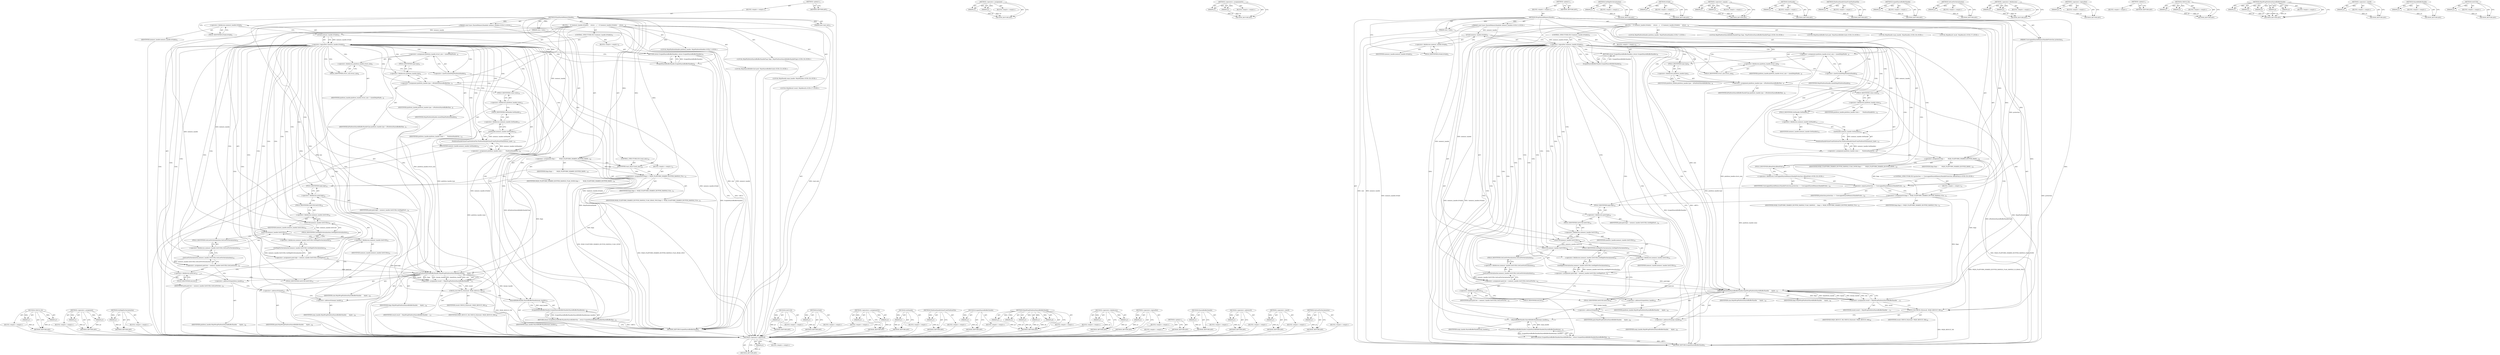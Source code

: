 digraph "GetGUID" {
vulnerable_192 [label=<(METHOD,CHECK_EQ)>];
vulnerable_193 [label=<(PARAM,p1)>];
vulnerable_194 [label=<(PARAM,p2)>];
vulnerable_195 [label=<(BLOCK,&lt;empty&gt;,&lt;empty&gt;)>];
vulnerable_196 [label=<(METHOD_RETURN,ANY)>];
vulnerable_146 [label=<(METHOD,&lt;operator&gt;.assignment)>];
vulnerable_147 [label=<(PARAM,p1)>];
vulnerable_148 [label=<(PARAM,p2)>];
vulnerable_149 [label=<(BLOCK,&lt;empty&gt;,&lt;empty&gt;)>];
vulnerable_150 [label=<(METHOD_RETURN,ANY)>];
vulnerable_168 [label=<(METHOD,GetHighForSerialization)>];
vulnerable_169 [label=<(PARAM,p1)>];
vulnerable_170 [label=<(BLOCK,&lt;empty&gt;,&lt;empty&gt;)>];
vulnerable_171 [label=<(METHOD_RETURN,ANY)>];
vulnerable_6 [label=<(METHOD,&lt;global&gt;)<SUB>1</SUB>>];
vulnerable_7 [label=<(BLOCK,&lt;empty&gt;,&lt;empty&gt;)<SUB>1</SUB>>];
vulnerable_8 [label=<(METHOD,WrapSharedMemoryHandle)<SUB>1</SUB>>];
vulnerable_9 [label="<(PARAM,const base::SharedMemoryHandle&amp; memory_handle)<SUB>2</SUB>>"];
vulnerable_10 [label=<(PARAM,size_t size)<SUB>3</SUB>>];
vulnerable_11 [label=<(PARAM,bool read_only)<SUB>4</SUB>>];
vulnerable_12 [label=<(BLOCK,{
   if (!memory_handle.IsValid())
     return ...,{
   if (!memory_handle.IsValid())
     return ...)<SUB>4</SUB>>];
vulnerable_13 [label=<(CONTROL_STRUCTURE,IF,if (!memory_handle.IsValid()))<SUB>5</SUB>>];
vulnerable_14 [label=<(&lt;operator&gt;.logicalNot,!memory_handle.IsValid())<SUB>5</SUB>>];
vulnerable_15 [label=<(IsValid,memory_handle.IsValid())<SUB>5</SUB>>];
vulnerable_16 [label=<(&lt;operator&gt;.fieldAccess,memory_handle.IsValid)<SUB>5</SUB>>];
vulnerable_17 [label=<(IDENTIFIER,memory_handle,memory_handle.IsValid())<SUB>5</SUB>>];
vulnerable_18 [label=<(FIELD_IDENTIFIER,IsValid,IsValid)<SUB>5</SUB>>];
vulnerable_19 [label=<(BLOCK,&lt;empty&gt;,&lt;empty&gt;)<SUB>6</SUB>>];
vulnerable_20 [label=<(RETURN,return ScopedSharedBufferHandle();,return ScopedSharedBufferHandle();)<SUB>6</SUB>>];
vulnerable_21 [label=<(ScopedSharedBufferHandle,ScopedSharedBufferHandle())<SUB>6</SUB>>];
vulnerable_22 [label="<(LOCAL,MojoPlatformHandle platform_handle: MojoPlatformHandle)<SUB>7</SUB>>"];
vulnerable_23 [label=<(&lt;operator&gt;.assignment,platform_handle.struct_size = sizeof(MojoPlatfo...)<SUB>8</SUB>>];
vulnerable_24 [label=<(&lt;operator&gt;.fieldAccess,platform_handle.struct_size)<SUB>8</SUB>>];
vulnerable_25 [label=<(IDENTIFIER,platform_handle,platform_handle.struct_size = sizeof(MojoPlatfo...)<SUB>8</SUB>>];
vulnerable_26 [label=<(FIELD_IDENTIFIER,struct_size,struct_size)<SUB>8</SUB>>];
vulnerable_27 [label=<(&lt;operator&gt;.sizeOf,sizeof(MojoPlatformHandle))<SUB>8</SUB>>];
vulnerable_28 [label=<(IDENTIFIER,MojoPlatformHandle,sizeof(MojoPlatformHandle))<SUB>8</SUB>>];
vulnerable_29 [label=<(&lt;operator&gt;.assignment,platform_handle.type = kPlatformSharedBufferHan...)<SUB>9</SUB>>];
vulnerable_30 [label=<(&lt;operator&gt;.fieldAccess,platform_handle.type)<SUB>9</SUB>>];
vulnerable_31 [label=<(IDENTIFIER,platform_handle,platform_handle.type = kPlatformSharedBufferHan...)<SUB>9</SUB>>];
vulnerable_32 [label=<(FIELD_IDENTIFIER,type,type)<SUB>9</SUB>>];
vulnerable_33 [label=<(IDENTIFIER,kPlatformSharedBufferHandleType,platform_handle.type = kPlatformSharedBufferHan...)<SUB>9</SUB>>];
vulnerable_34 [label=<(&lt;operator&gt;.assignment,platform_handle.value =
      PlatformHandleVal...)<SUB>14</SUB>>];
vulnerable_35 [label=<(&lt;operator&gt;.fieldAccess,platform_handle.value)<SUB>14</SUB>>];
vulnerable_36 [label=<(IDENTIFIER,platform_handle,platform_handle.value =
      PlatformHandleVal...)<SUB>14</SUB>>];
vulnerable_37 [label=<(FIELD_IDENTIFIER,value,value)<SUB>14</SUB>>];
vulnerable_38 [label=<(PlatformHandleValueFromPlatformFile,PlatformHandleValueFromPlatformFile(memory_hand...)<SUB>15</SUB>>];
vulnerable_39 [label=<(GetHandle,memory_handle.GetHandle())<SUB>15</SUB>>];
vulnerable_40 [label=<(&lt;operator&gt;.fieldAccess,memory_handle.GetHandle)<SUB>15</SUB>>];
vulnerable_41 [label=<(IDENTIFIER,memory_handle,memory_handle.GetHandle())<SUB>15</SUB>>];
vulnerable_42 [label=<(FIELD_IDENTIFIER,GetHandle,GetHandle)<SUB>15</SUB>>];
vulnerable_43 [label="<(LOCAL,MojoPlatformSharedBufferHandleFlags flags: MojoPlatformSharedBufferHandleFlags)<SUB>18</SUB>>"];
vulnerable_44 [label=<(&lt;operator&gt;.assignment,flags =
       MOJO_PLATFORM_SHARED_BUFFER_HAND...)<SUB>18</SUB>>];
vulnerable_45 [label=<(IDENTIFIER,flags,flags =
       MOJO_PLATFORM_SHARED_BUFFER_HAND...)<SUB>18</SUB>>];
vulnerable_46 [label=<(IDENTIFIER,MOJO_PLATFORM_SHARED_BUFFER_HANDLE_FLAG_NONE,flags =
       MOJO_PLATFORM_SHARED_BUFFER_HAND...)<SUB>19</SUB>>];
vulnerable_47 [label=<(CONTROL_STRUCTURE,IF,if (read_only))<SUB>20</SUB>>];
vulnerable_48 [label=<(IDENTIFIER,read_only,if (read_only))<SUB>20</SUB>>];
vulnerable_49 [label=<(BLOCK,&lt;empty&gt;,&lt;empty&gt;)<SUB>21</SUB>>];
vulnerable_50 [label=<(&lt;operators&gt;.assignmentOr,flags |= MOJO_PLATFORM_SHARED_BUFFER_HANDLE_FLA...)<SUB>21</SUB>>];
vulnerable_51 [label=<(IDENTIFIER,flags,flags |= MOJO_PLATFORM_SHARED_BUFFER_HANDLE_FLA...)<SUB>21</SUB>>];
vulnerable_52 [label=<(IDENTIFIER,MOJO_PLATFORM_SHARED_BUFFER_HANDLE_FLAG_READ_ONLY,flags |= MOJO_PLATFORM_SHARED_BUFFER_HANDLE_FLA...)<SUB>21</SUB>>];
vulnerable_53 [label="<(LOCAL,MojoSharedBufferGuid guid: MojoSharedBufferGuid)<SUB>23</SUB>>"];
vulnerable_54 [label=<(&lt;operator&gt;.assignment,guid.high = memory_handle.GetGUID().GetHighForS...)<SUB>24</SUB>>];
vulnerable_55 [label=<(&lt;operator&gt;.fieldAccess,guid.high)<SUB>24</SUB>>];
vulnerable_56 [label=<(IDENTIFIER,guid,guid.high = memory_handle.GetGUID().GetHighForS...)<SUB>24</SUB>>];
vulnerable_57 [label=<(FIELD_IDENTIFIER,high,high)<SUB>24</SUB>>];
vulnerable_58 [label=<(GetHighForSerialization,memory_handle.GetGUID().GetHighForSerialization())<SUB>24</SUB>>];
vulnerable_59 [label=<(&lt;operator&gt;.fieldAccess,memory_handle.GetGUID().GetHighForSerialization)<SUB>24</SUB>>];
vulnerable_60 [label=<(GetGUID,memory_handle.GetGUID())<SUB>24</SUB>>];
vulnerable_61 [label=<(&lt;operator&gt;.fieldAccess,memory_handle.GetGUID)<SUB>24</SUB>>];
vulnerable_62 [label=<(IDENTIFIER,memory_handle,memory_handle.GetGUID())<SUB>24</SUB>>];
vulnerable_63 [label=<(FIELD_IDENTIFIER,GetGUID,GetGUID)<SUB>24</SUB>>];
vulnerable_64 [label=<(FIELD_IDENTIFIER,GetHighForSerialization,GetHighForSerialization)<SUB>24</SUB>>];
vulnerable_65 [label=<(&lt;operator&gt;.assignment,guid.low = memory_handle.GetGUID().GetLowForSer...)<SUB>25</SUB>>];
vulnerable_66 [label=<(&lt;operator&gt;.fieldAccess,guid.low)<SUB>25</SUB>>];
vulnerable_67 [label=<(IDENTIFIER,guid,guid.low = memory_handle.GetGUID().GetLowForSer...)<SUB>25</SUB>>];
vulnerable_68 [label=<(FIELD_IDENTIFIER,low,low)<SUB>25</SUB>>];
vulnerable_69 [label=<(GetLowForSerialization,memory_handle.GetGUID().GetLowForSerialization())<SUB>25</SUB>>];
vulnerable_70 [label=<(&lt;operator&gt;.fieldAccess,memory_handle.GetGUID().GetLowForSerialization)<SUB>25</SUB>>];
vulnerable_71 [label=<(GetGUID,memory_handle.GetGUID())<SUB>25</SUB>>];
vulnerable_72 [label=<(&lt;operator&gt;.fieldAccess,memory_handle.GetGUID)<SUB>25</SUB>>];
vulnerable_73 [label=<(IDENTIFIER,memory_handle,memory_handle.GetGUID())<SUB>25</SUB>>];
vulnerable_74 [label=<(FIELD_IDENTIFIER,GetGUID,GetGUID)<SUB>25</SUB>>];
vulnerable_75 [label=<(FIELD_IDENTIFIER,GetLowForSerialization,GetLowForSerialization)<SUB>25</SUB>>];
vulnerable_76 [label="<(LOCAL,MojoHandle mojo_handle: MojoHandle)<SUB>26</SUB>>"];
vulnerable_77 [label="<(LOCAL,MojoResult result: MojoResult)<SUB>27</SUB>>"];
vulnerable_78 [label=<(&lt;operator&gt;.assignment,result = MojoWrapPlatformSharedBufferHandle(
  ...)<SUB>27</SUB>>];
vulnerable_79 [label=<(IDENTIFIER,result,result = MojoWrapPlatformSharedBufferHandle(
  ...)<SUB>27</SUB>>];
vulnerable_80 [label=<(MojoWrapPlatformSharedBufferHandle,MojoWrapPlatformSharedBufferHandle(
      &amp;plat...)<SUB>27</SUB>>];
vulnerable_81 [label=<(&lt;operator&gt;.addressOf,&amp;platform_handle)<SUB>28</SUB>>];
vulnerable_82 [label=<(IDENTIFIER,platform_handle,MojoWrapPlatformSharedBufferHandle(
      &amp;plat...)<SUB>28</SUB>>];
vulnerable_83 [label=<(IDENTIFIER,size,MojoWrapPlatformSharedBufferHandle(
      &amp;plat...)<SUB>28</SUB>>];
vulnerable_84 [label=<(&lt;operator&gt;.addressOf,&amp;guid)<SUB>28</SUB>>];
vulnerable_85 [label=<(IDENTIFIER,guid,MojoWrapPlatformSharedBufferHandle(
      &amp;plat...)<SUB>28</SUB>>];
vulnerable_86 [label=<(IDENTIFIER,flags,MojoWrapPlatformSharedBufferHandle(
      &amp;plat...)<SUB>28</SUB>>];
vulnerable_87 [label=<(&lt;operator&gt;.addressOf,&amp;mojo_handle)<SUB>28</SUB>>];
vulnerable_88 [label=<(IDENTIFIER,mojo_handle,MojoWrapPlatformSharedBufferHandle(
      &amp;plat...)<SUB>28</SUB>>];
vulnerable_89 [label=<(CHECK_EQ,CHECK_EQ(result, MOJO_RESULT_OK))<SUB>29</SUB>>];
vulnerable_90 [label=<(IDENTIFIER,result,CHECK_EQ(result, MOJO_RESULT_OK))<SUB>29</SUB>>];
vulnerable_91 [label=<(IDENTIFIER,MOJO_RESULT_OK,CHECK_EQ(result, MOJO_RESULT_OK))<SUB>29</SUB>>];
vulnerable_92 [label=<(RETURN,return ScopedSharedBufferHandle(SharedBufferHan...,return ScopedSharedBufferHandle(SharedBufferHan...)<SUB>31</SUB>>];
vulnerable_93 [label=<(ScopedSharedBufferHandle,ScopedSharedBufferHandle(SharedBufferHandle(moj...)<SUB>31</SUB>>];
vulnerable_94 [label=<(SharedBufferHandle,SharedBufferHandle(mojo_handle))<SUB>31</SUB>>];
vulnerable_95 [label=<(IDENTIFIER,mojo_handle,SharedBufferHandle(mojo_handle))<SUB>31</SUB>>];
vulnerable_96 [label=<(METHOD_RETURN,ScopedSharedBufferHandle)<SUB>1</SUB>>];
vulnerable_98 [label=<(METHOD_RETURN,ANY)<SUB>1</SUB>>];
vulnerable_172 [label=<(METHOD,GetGUID)>];
vulnerable_173 [label=<(PARAM,p1)>];
vulnerable_174 [label=<(BLOCK,&lt;empty&gt;,&lt;empty&gt;)>];
vulnerable_175 [label=<(METHOD_RETURN,ANY)>];
vulnerable_133 [label=<(METHOD,IsValid)>];
vulnerable_134 [label=<(PARAM,p1)>];
vulnerable_135 [label=<(BLOCK,&lt;empty&gt;,&lt;empty&gt;)>];
vulnerable_136 [label=<(METHOD_RETURN,ANY)>];
vulnerable_163 [label=<(METHOD,&lt;operators&gt;.assignmentOr)>];
vulnerable_164 [label=<(PARAM,p1)>];
vulnerable_165 [label=<(PARAM,p2)>];
vulnerable_166 [label=<(BLOCK,&lt;empty&gt;,&lt;empty&gt;)>];
vulnerable_167 [label=<(METHOD_RETURN,ANY)>];
vulnerable_159 [label=<(METHOD,GetHandle)>];
vulnerable_160 [label=<(PARAM,p1)>];
vulnerable_161 [label=<(BLOCK,&lt;empty&gt;,&lt;empty&gt;)>];
vulnerable_162 [label=<(METHOD_RETURN,ANY)>];
vulnerable_155 [label=<(METHOD,PlatformHandleValueFromPlatformFile)>];
vulnerable_156 [label=<(PARAM,p1)>];
vulnerable_157 [label=<(BLOCK,&lt;empty&gt;,&lt;empty&gt;)>];
vulnerable_158 [label=<(METHOD_RETURN,ANY)>];
vulnerable_142 [label=<(METHOD,ScopedSharedBufferHandle)>];
vulnerable_143 [label=<(PARAM,p1)>];
vulnerable_144 [label=<(BLOCK,&lt;empty&gt;,&lt;empty&gt;)>];
vulnerable_145 [label=<(METHOD_RETURN,ANY)>];
vulnerable_180 [label=<(METHOD,MojoWrapPlatformSharedBufferHandle)>];
vulnerable_181 [label=<(PARAM,p1)>];
vulnerable_182 [label=<(PARAM,p2)>];
vulnerable_183 [label=<(PARAM,p3)>];
vulnerable_184 [label=<(PARAM,p4)>];
vulnerable_185 [label=<(PARAM,p5)>];
vulnerable_186 [label=<(BLOCK,&lt;empty&gt;,&lt;empty&gt;)>];
vulnerable_187 [label=<(METHOD_RETURN,ANY)>];
vulnerable_137 [label=<(METHOD,&lt;operator&gt;.fieldAccess)>];
vulnerable_138 [label=<(PARAM,p1)>];
vulnerable_139 [label=<(PARAM,p2)>];
vulnerable_140 [label=<(BLOCK,&lt;empty&gt;,&lt;empty&gt;)>];
vulnerable_141 [label=<(METHOD_RETURN,ANY)>];
vulnerable_129 [label=<(METHOD,&lt;operator&gt;.logicalNot)>];
vulnerable_130 [label=<(PARAM,p1)>];
vulnerable_131 [label=<(BLOCK,&lt;empty&gt;,&lt;empty&gt;)>];
vulnerable_132 [label=<(METHOD_RETURN,ANY)>];
vulnerable_123 [label=<(METHOD,&lt;global&gt;)<SUB>1</SUB>>];
vulnerable_124 [label=<(BLOCK,&lt;empty&gt;,&lt;empty&gt;)>];
vulnerable_125 [label=<(METHOD_RETURN,ANY)>];
vulnerable_197 [label=<(METHOD,SharedBufferHandle)>];
vulnerable_198 [label=<(PARAM,p1)>];
vulnerable_199 [label=<(BLOCK,&lt;empty&gt;,&lt;empty&gt;)>];
vulnerable_200 [label=<(METHOD_RETURN,ANY)>];
vulnerable_188 [label=<(METHOD,&lt;operator&gt;.addressOf)>];
vulnerable_189 [label=<(PARAM,p1)>];
vulnerable_190 [label=<(BLOCK,&lt;empty&gt;,&lt;empty&gt;)>];
vulnerable_191 [label=<(METHOD_RETURN,ANY)>];
vulnerable_151 [label=<(METHOD,&lt;operator&gt;.sizeOf)>];
vulnerable_152 [label=<(PARAM,p1)>];
vulnerable_153 [label=<(BLOCK,&lt;empty&gt;,&lt;empty&gt;)>];
vulnerable_154 [label=<(METHOD_RETURN,ANY)>];
vulnerable_176 [label=<(METHOD,GetLowForSerialization)>];
vulnerable_177 [label=<(PARAM,p1)>];
vulnerable_178 [label=<(BLOCK,&lt;empty&gt;,&lt;empty&gt;)>];
vulnerable_179 [label=<(METHOD_RETURN,ANY)>];
fixed_197 [label=<(METHOD,&lt;operator&gt;.addressOf)>];
fixed_198 [label=<(PARAM,p1)>];
fixed_199 [label=<(BLOCK,&lt;empty&gt;,&lt;empty&gt;)>];
fixed_200 [label=<(METHOD_RETURN,ANY)>];
fixed_150 [label=<(METHOD,&lt;operator&gt;.assignment)>];
fixed_151 [label=<(PARAM,p1)>];
fixed_152 [label=<(PARAM,p2)>];
fixed_153 [label=<(BLOCK,&lt;empty&gt;,&lt;empty&gt;)>];
fixed_154 [label=<(METHOD_RETURN,ANY)>];
fixed_172 [label=<(METHOD,&lt;operators&gt;.assignmentOr)>];
fixed_173 [label=<(PARAM,p1)>];
fixed_174 [label=<(PARAM,p2)>];
fixed_175 [label=<(BLOCK,&lt;empty&gt;,&lt;empty&gt;)>];
fixed_176 [label=<(METHOD_RETURN,ANY)>];
fixed_6 [label=<(METHOD,&lt;global&gt;)<SUB>1</SUB>>];
fixed_7 [label=<(BLOCK,&lt;empty&gt;,&lt;empty&gt;)<SUB>1</SUB>>];
fixed_8 [label=<(METHOD,WrapSharedMemoryHandle)<SUB>1</SUB>>];
fixed_9 [label="<(PARAM,const base::SharedMemoryHandle&amp; memory_handle)<SUB>2</SUB>>"];
fixed_10 [label=<(PARAM,size_t size)<SUB>3</SUB>>];
fixed_11 [label=<(PARAM,UnwrappedSharedMemoryHandleProtection protection)<SUB>4</SUB>>];
fixed_12 [label=<(BLOCK,{
   if (!memory_handle.IsValid())
     return ...,{
   if (!memory_handle.IsValid())
     return ...)<SUB>4</SUB>>];
fixed_13 [label=<(CONTROL_STRUCTURE,IF,if (!memory_handle.IsValid()))<SUB>5</SUB>>];
fixed_14 [label=<(&lt;operator&gt;.logicalNot,!memory_handle.IsValid())<SUB>5</SUB>>];
fixed_15 [label=<(IsValid,memory_handle.IsValid())<SUB>5</SUB>>];
fixed_16 [label=<(&lt;operator&gt;.fieldAccess,memory_handle.IsValid)<SUB>5</SUB>>];
fixed_17 [label=<(IDENTIFIER,memory_handle,memory_handle.IsValid())<SUB>5</SUB>>];
fixed_18 [label=<(FIELD_IDENTIFIER,IsValid,IsValid)<SUB>5</SUB>>];
fixed_19 [label=<(BLOCK,&lt;empty&gt;,&lt;empty&gt;)<SUB>6</SUB>>];
fixed_20 [label=<(RETURN,return ScopedSharedBufferHandle();,return ScopedSharedBufferHandle();)<SUB>6</SUB>>];
fixed_21 [label=<(ScopedSharedBufferHandle,ScopedSharedBufferHandle())<SUB>6</SUB>>];
fixed_22 [label="<(LOCAL,MojoPlatformHandle platform_handle: MojoPlatformHandle)<SUB>7</SUB>>"];
fixed_23 [label=<(&lt;operator&gt;.assignment,platform_handle.struct_size = sizeof(MojoPlatfo...)<SUB>8</SUB>>];
fixed_24 [label=<(&lt;operator&gt;.fieldAccess,platform_handle.struct_size)<SUB>8</SUB>>];
fixed_25 [label=<(IDENTIFIER,platform_handle,platform_handle.struct_size = sizeof(MojoPlatfo...)<SUB>8</SUB>>];
fixed_26 [label=<(FIELD_IDENTIFIER,struct_size,struct_size)<SUB>8</SUB>>];
fixed_27 [label=<(&lt;operator&gt;.sizeOf,sizeof(MojoPlatformHandle))<SUB>8</SUB>>];
fixed_28 [label=<(IDENTIFIER,MojoPlatformHandle,sizeof(MojoPlatformHandle))<SUB>8</SUB>>];
fixed_29 [label=<(&lt;operator&gt;.assignment,platform_handle.type = kPlatformSharedBufferHan...)<SUB>9</SUB>>];
fixed_30 [label=<(&lt;operator&gt;.fieldAccess,platform_handle.type)<SUB>9</SUB>>];
fixed_31 [label=<(IDENTIFIER,platform_handle,platform_handle.type = kPlatformSharedBufferHan...)<SUB>9</SUB>>];
fixed_32 [label=<(FIELD_IDENTIFIER,type,type)<SUB>9</SUB>>];
fixed_33 [label=<(IDENTIFIER,kPlatformSharedBufferHandleType,platform_handle.type = kPlatformSharedBufferHan...)<SUB>9</SUB>>];
fixed_34 [label=<(&lt;operator&gt;.assignment,platform_handle.value =
      PlatformHandleVal...)<SUB>14</SUB>>];
fixed_35 [label=<(&lt;operator&gt;.fieldAccess,platform_handle.value)<SUB>14</SUB>>];
fixed_36 [label=<(IDENTIFIER,platform_handle,platform_handle.value =
      PlatformHandleVal...)<SUB>14</SUB>>];
fixed_37 [label=<(FIELD_IDENTIFIER,value,value)<SUB>14</SUB>>];
fixed_38 [label=<(PlatformHandleValueFromPlatformFile,PlatformHandleValueFromPlatformFile(memory_hand...)<SUB>15</SUB>>];
fixed_39 [label=<(GetHandle,memory_handle.GetHandle())<SUB>15</SUB>>];
fixed_40 [label=<(&lt;operator&gt;.fieldAccess,memory_handle.GetHandle)<SUB>15</SUB>>];
fixed_41 [label=<(IDENTIFIER,memory_handle,memory_handle.GetHandle())<SUB>15</SUB>>];
fixed_42 [label=<(FIELD_IDENTIFIER,GetHandle,GetHandle)<SUB>15</SUB>>];
fixed_43 [label="<(LOCAL,MojoPlatformSharedBufferHandleFlags flags: MojoPlatformSharedBufferHandleFlags)<SUB>18</SUB>>"];
fixed_44 [label=<(&lt;operator&gt;.assignment,flags =
       MOJO_PLATFORM_SHARED_BUFFER_HAND...)<SUB>18</SUB>>];
fixed_45 [label=<(IDENTIFIER,flags,flags =
       MOJO_PLATFORM_SHARED_BUFFER_HAND...)<SUB>18</SUB>>];
fixed_46 [label=<(IDENTIFIER,MOJO_PLATFORM_SHARED_BUFFER_HANDLE_FLAG_NONE,flags =
       MOJO_PLATFORM_SHARED_BUFFER_HAND...)<SUB>19</SUB>>];
fixed_47 [label="<(CONTROL_STRUCTURE,IF,if (protection == UnwrappedSharedMemoryHandleProtection::kReadOnly))<SUB>20</SUB>>"];
fixed_48 [label=<(&lt;operator&gt;.equals,protection == UnwrappedSharedMemoryHandleProtec...)<SUB>20</SUB>>];
fixed_49 [label=<(IDENTIFIER,protection,protection == UnwrappedSharedMemoryHandleProtec...)<SUB>20</SUB>>];
fixed_50 [label="<(&lt;operator&gt;.fieldAccess,UnwrappedSharedMemoryHandleProtection::kReadOnly)<SUB>20</SUB>>"];
fixed_51 [label=<(IDENTIFIER,UnwrappedSharedMemoryHandleProtection,protection == UnwrappedSharedMemoryHandleProtec...)<SUB>20</SUB>>];
fixed_52 [label=<(FIELD_IDENTIFIER,kReadOnly,kReadOnly)<SUB>20</SUB>>];
fixed_53 [label=<(BLOCK,&lt;empty&gt;,&lt;empty&gt;)<SUB>21</SUB>>];
fixed_54 [label=<(&lt;operators&gt;.assignmentOr,flags |= MOJO_PLATFORM_SHARED_BUFFER_HANDLE_FLA...)<SUB>21</SUB>>];
fixed_55 [label=<(IDENTIFIER,flags,flags |= MOJO_PLATFORM_SHARED_BUFFER_HANDLE_FLA...)<SUB>21</SUB>>];
fixed_56 [label=<(IDENTIFIER,MOJO_PLATFORM_SHARED_BUFFER_HANDLE_FLAG_HANDLE_...,flags |= MOJO_PLATFORM_SHARED_BUFFER_HANDLE_FLA...)<SUB>21</SUB>>];
fixed_57 [label="<(LOCAL,MojoSharedBufferGuid guid: MojoSharedBufferGuid)<SUB>23</SUB>>"];
fixed_58 [label=<(&lt;operator&gt;.assignment,guid.high = memory_handle.GetGUID().GetHighForS...)<SUB>24</SUB>>];
fixed_59 [label=<(&lt;operator&gt;.fieldAccess,guid.high)<SUB>24</SUB>>];
fixed_60 [label=<(IDENTIFIER,guid,guid.high = memory_handle.GetGUID().GetHighForS...)<SUB>24</SUB>>];
fixed_61 [label=<(FIELD_IDENTIFIER,high,high)<SUB>24</SUB>>];
fixed_62 [label=<(GetHighForSerialization,memory_handle.GetGUID().GetHighForSerialization())<SUB>24</SUB>>];
fixed_63 [label=<(&lt;operator&gt;.fieldAccess,memory_handle.GetGUID().GetHighForSerialization)<SUB>24</SUB>>];
fixed_64 [label=<(GetGUID,memory_handle.GetGUID())<SUB>24</SUB>>];
fixed_65 [label=<(&lt;operator&gt;.fieldAccess,memory_handle.GetGUID)<SUB>24</SUB>>];
fixed_66 [label=<(IDENTIFIER,memory_handle,memory_handle.GetGUID())<SUB>24</SUB>>];
fixed_67 [label=<(FIELD_IDENTIFIER,GetGUID,GetGUID)<SUB>24</SUB>>];
fixed_68 [label=<(FIELD_IDENTIFIER,GetHighForSerialization,GetHighForSerialization)<SUB>24</SUB>>];
fixed_69 [label=<(&lt;operator&gt;.assignment,guid.low = memory_handle.GetGUID().GetLowForSer...)<SUB>25</SUB>>];
fixed_70 [label=<(&lt;operator&gt;.fieldAccess,guid.low)<SUB>25</SUB>>];
fixed_71 [label=<(IDENTIFIER,guid,guid.low = memory_handle.GetGUID().GetLowForSer...)<SUB>25</SUB>>];
fixed_72 [label=<(FIELD_IDENTIFIER,low,low)<SUB>25</SUB>>];
fixed_73 [label=<(GetLowForSerialization,memory_handle.GetGUID().GetLowForSerialization())<SUB>25</SUB>>];
fixed_74 [label=<(&lt;operator&gt;.fieldAccess,memory_handle.GetGUID().GetLowForSerialization)<SUB>25</SUB>>];
fixed_75 [label=<(GetGUID,memory_handle.GetGUID())<SUB>25</SUB>>];
fixed_76 [label=<(&lt;operator&gt;.fieldAccess,memory_handle.GetGUID)<SUB>25</SUB>>];
fixed_77 [label=<(IDENTIFIER,memory_handle,memory_handle.GetGUID())<SUB>25</SUB>>];
fixed_78 [label=<(FIELD_IDENTIFIER,GetGUID,GetGUID)<SUB>25</SUB>>];
fixed_79 [label=<(FIELD_IDENTIFIER,GetLowForSerialization,GetLowForSerialization)<SUB>25</SUB>>];
fixed_80 [label="<(LOCAL,MojoHandle mojo_handle: MojoHandle)<SUB>26</SUB>>"];
fixed_81 [label="<(LOCAL,MojoResult result: MojoResult)<SUB>27</SUB>>"];
fixed_82 [label=<(&lt;operator&gt;.assignment,result = MojoWrapPlatformSharedBufferHandle(
  ...)<SUB>27</SUB>>];
fixed_83 [label=<(IDENTIFIER,result,result = MojoWrapPlatformSharedBufferHandle(
  ...)<SUB>27</SUB>>];
fixed_84 [label=<(MojoWrapPlatformSharedBufferHandle,MojoWrapPlatformSharedBufferHandle(
      &amp;plat...)<SUB>27</SUB>>];
fixed_85 [label=<(&lt;operator&gt;.addressOf,&amp;platform_handle)<SUB>28</SUB>>];
fixed_86 [label=<(IDENTIFIER,platform_handle,MojoWrapPlatformSharedBufferHandle(
      &amp;plat...)<SUB>28</SUB>>];
fixed_87 [label=<(IDENTIFIER,size,MojoWrapPlatformSharedBufferHandle(
      &amp;plat...)<SUB>28</SUB>>];
fixed_88 [label=<(&lt;operator&gt;.addressOf,&amp;guid)<SUB>28</SUB>>];
fixed_89 [label=<(IDENTIFIER,guid,MojoWrapPlatformSharedBufferHandle(
      &amp;plat...)<SUB>28</SUB>>];
fixed_90 [label=<(IDENTIFIER,flags,MojoWrapPlatformSharedBufferHandle(
      &amp;plat...)<SUB>28</SUB>>];
fixed_91 [label=<(&lt;operator&gt;.addressOf,&amp;mojo_handle)<SUB>28</SUB>>];
fixed_92 [label=<(IDENTIFIER,mojo_handle,MojoWrapPlatformSharedBufferHandle(
      &amp;plat...)<SUB>28</SUB>>];
fixed_93 [label=<(CHECK_EQ,CHECK_EQ(result, MOJO_RESULT_OK))<SUB>29</SUB>>];
fixed_94 [label=<(IDENTIFIER,result,CHECK_EQ(result, MOJO_RESULT_OK))<SUB>29</SUB>>];
fixed_95 [label=<(IDENTIFIER,MOJO_RESULT_OK,CHECK_EQ(result, MOJO_RESULT_OK))<SUB>29</SUB>>];
fixed_96 [label=<(RETURN,return ScopedSharedBufferHandle(SharedBufferHan...,return ScopedSharedBufferHandle(SharedBufferHan...)<SUB>31</SUB>>];
fixed_97 [label=<(ScopedSharedBufferHandle,ScopedSharedBufferHandle(SharedBufferHandle(moj...)<SUB>31</SUB>>];
fixed_98 [label=<(SharedBufferHandle,SharedBufferHandle(mojo_handle))<SUB>31</SUB>>];
fixed_99 [label=<(IDENTIFIER,mojo_handle,SharedBufferHandle(mojo_handle))<SUB>31</SUB>>];
fixed_100 [label=<(METHOD_RETURN,ScopedSharedBufferHandle)<SUB>1</SUB>>];
fixed_102 [label=<(METHOD_RETURN,ANY)<SUB>1</SUB>>];
fixed_177 [label=<(METHOD,GetHighForSerialization)>];
fixed_178 [label=<(PARAM,p1)>];
fixed_179 [label=<(BLOCK,&lt;empty&gt;,&lt;empty&gt;)>];
fixed_180 [label=<(METHOD_RETURN,ANY)>];
fixed_137 [label=<(METHOD,IsValid)>];
fixed_138 [label=<(PARAM,p1)>];
fixed_139 [label=<(BLOCK,&lt;empty&gt;,&lt;empty&gt;)>];
fixed_140 [label=<(METHOD_RETURN,ANY)>];
fixed_167 [label=<(METHOD,&lt;operator&gt;.equals)>];
fixed_168 [label=<(PARAM,p1)>];
fixed_169 [label=<(PARAM,p2)>];
fixed_170 [label=<(BLOCK,&lt;empty&gt;,&lt;empty&gt;)>];
fixed_171 [label=<(METHOD_RETURN,ANY)>];
fixed_163 [label=<(METHOD,GetHandle)>];
fixed_164 [label=<(PARAM,p1)>];
fixed_165 [label=<(BLOCK,&lt;empty&gt;,&lt;empty&gt;)>];
fixed_166 [label=<(METHOD_RETURN,ANY)>];
fixed_159 [label=<(METHOD,PlatformHandleValueFromPlatformFile)>];
fixed_160 [label=<(PARAM,p1)>];
fixed_161 [label=<(BLOCK,&lt;empty&gt;,&lt;empty&gt;)>];
fixed_162 [label=<(METHOD_RETURN,ANY)>];
fixed_146 [label=<(METHOD,ScopedSharedBufferHandle)>];
fixed_147 [label=<(PARAM,p1)>];
fixed_148 [label=<(BLOCK,&lt;empty&gt;,&lt;empty&gt;)>];
fixed_149 [label=<(METHOD_RETURN,ANY)>];
fixed_185 [label=<(METHOD,GetLowForSerialization)>];
fixed_186 [label=<(PARAM,p1)>];
fixed_187 [label=<(BLOCK,&lt;empty&gt;,&lt;empty&gt;)>];
fixed_188 [label=<(METHOD_RETURN,ANY)>];
fixed_141 [label=<(METHOD,&lt;operator&gt;.fieldAccess)>];
fixed_142 [label=<(PARAM,p1)>];
fixed_143 [label=<(PARAM,p2)>];
fixed_144 [label=<(BLOCK,&lt;empty&gt;,&lt;empty&gt;)>];
fixed_145 [label=<(METHOD_RETURN,ANY)>];
fixed_133 [label=<(METHOD,&lt;operator&gt;.logicalNot)>];
fixed_134 [label=<(PARAM,p1)>];
fixed_135 [label=<(BLOCK,&lt;empty&gt;,&lt;empty&gt;)>];
fixed_136 [label=<(METHOD_RETURN,ANY)>];
fixed_127 [label=<(METHOD,&lt;global&gt;)<SUB>1</SUB>>];
fixed_128 [label=<(BLOCK,&lt;empty&gt;,&lt;empty&gt;)>];
fixed_129 [label=<(METHOD_RETURN,ANY)>];
fixed_201 [label=<(METHOD,CHECK_EQ)>];
fixed_202 [label=<(PARAM,p1)>];
fixed_203 [label=<(PARAM,p2)>];
fixed_204 [label=<(BLOCK,&lt;empty&gt;,&lt;empty&gt;)>];
fixed_205 [label=<(METHOD_RETURN,ANY)>];
fixed_189 [label=<(METHOD,MojoWrapPlatformSharedBufferHandle)>];
fixed_190 [label=<(PARAM,p1)>];
fixed_191 [label=<(PARAM,p2)>];
fixed_192 [label=<(PARAM,p3)>];
fixed_193 [label=<(PARAM,p4)>];
fixed_194 [label=<(PARAM,p5)>];
fixed_195 [label=<(BLOCK,&lt;empty&gt;,&lt;empty&gt;)>];
fixed_196 [label=<(METHOD_RETURN,ANY)>];
fixed_155 [label=<(METHOD,&lt;operator&gt;.sizeOf)>];
fixed_156 [label=<(PARAM,p1)>];
fixed_157 [label=<(BLOCK,&lt;empty&gt;,&lt;empty&gt;)>];
fixed_158 [label=<(METHOD_RETURN,ANY)>];
fixed_206 [label=<(METHOD,SharedBufferHandle)>];
fixed_207 [label=<(PARAM,p1)>];
fixed_208 [label=<(BLOCK,&lt;empty&gt;,&lt;empty&gt;)>];
fixed_209 [label=<(METHOD_RETURN,ANY)>];
fixed_181 [label=<(METHOD,GetGUID)>];
fixed_182 [label=<(PARAM,p1)>];
fixed_183 [label=<(BLOCK,&lt;empty&gt;,&lt;empty&gt;)>];
fixed_184 [label=<(METHOD_RETURN,ANY)>];
vulnerable_192 -> vulnerable_193  [key=0, label="AST: "];
vulnerable_192 -> vulnerable_193  [key=1, label="DDG: "];
vulnerable_192 -> vulnerable_195  [key=0, label="AST: "];
vulnerable_192 -> vulnerable_194  [key=0, label="AST: "];
vulnerable_192 -> vulnerable_194  [key=1, label="DDG: "];
vulnerable_192 -> vulnerable_196  [key=0, label="AST: "];
vulnerable_192 -> vulnerable_196  [key=1, label="CFG: "];
vulnerable_193 -> vulnerable_196  [key=0, label="DDG: p1"];
vulnerable_194 -> vulnerable_196  [key=0, label="DDG: p2"];
vulnerable_195 -> fixed_197  [key=0];
vulnerable_196 -> fixed_197  [key=0];
vulnerable_146 -> vulnerable_147  [key=0, label="AST: "];
vulnerable_146 -> vulnerable_147  [key=1, label="DDG: "];
vulnerable_146 -> vulnerable_149  [key=0, label="AST: "];
vulnerable_146 -> vulnerable_148  [key=0, label="AST: "];
vulnerable_146 -> vulnerable_148  [key=1, label="DDG: "];
vulnerable_146 -> vulnerable_150  [key=0, label="AST: "];
vulnerable_146 -> vulnerable_150  [key=1, label="CFG: "];
vulnerable_147 -> vulnerable_150  [key=0, label="DDG: p1"];
vulnerable_148 -> vulnerable_150  [key=0, label="DDG: p2"];
vulnerable_149 -> fixed_197  [key=0];
vulnerable_150 -> fixed_197  [key=0];
vulnerable_168 -> vulnerable_169  [key=0, label="AST: "];
vulnerable_168 -> vulnerable_169  [key=1, label="DDG: "];
vulnerable_168 -> vulnerable_170  [key=0, label="AST: "];
vulnerable_168 -> vulnerable_171  [key=0, label="AST: "];
vulnerable_168 -> vulnerable_171  [key=1, label="CFG: "];
vulnerable_169 -> vulnerable_171  [key=0, label="DDG: p1"];
vulnerable_170 -> fixed_197  [key=0];
vulnerable_171 -> fixed_197  [key=0];
vulnerable_6 -> vulnerable_7  [key=0, label="AST: "];
vulnerable_6 -> vulnerable_98  [key=0, label="AST: "];
vulnerable_6 -> vulnerable_98  [key=1, label="CFG: "];
vulnerable_7 -> vulnerable_8  [key=0, label="AST: "];
vulnerable_8 -> vulnerable_9  [key=0, label="AST: "];
vulnerable_8 -> vulnerable_9  [key=1, label="DDG: "];
vulnerable_8 -> vulnerable_10  [key=0, label="AST: "];
vulnerable_8 -> vulnerable_10  [key=1, label="DDG: "];
vulnerable_8 -> vulnerable_11  [key=0, label="AST: "];
vulnerable_8 -> vulnerable_11  [key=1, label="DDG: "];
vulnerable_8 -> vulnerable_12  [key=0, label="AST: "];
vulnerable_8 -> vulnerable_96  [key=0, label="AST: "];
vulnerable_8 -> vulnerable_18  [key=0, label="CFG: "];
vulnerable_8 -> vulnerable_29  [key=0, label="DDG: "];
vulnerable_8 -> vulnerable_44  [key=0, label="DDG: "];
vulnerable_8 -> vulnerable_48  [key=0, label="DDG: "];
vulnerable_8 -> vulnerable_89  [key=0, label="DDG: "];
vulnerable_8 -> vulnerable_50  [key=0, label="DDG: "];
vulnerable_8 -> vulnerable_80  [key=0, label="DDG: "];
vulnerable_8 -> vulnerable_21  [key=0, label="DDG: "];
vulnerable_8 -> vulnerable_94  [key=0, label="DDG: "];
vulnerable_9 -> vulnerable_96  [key=0, label="DDG: memory_handle"];
vulnerable_9 -> vulnerable_15  [key=0, label="DDG: memory_handle"];
vulnerable_9 -> vulnerable_39  [key=0, label="DDG: memory_handle"];
vulnerable_9 -> vulnerable_60  [key=0, label="DDG: memory_handle"];
vulnerable_9 -> vulnerable_71  [key=0, label="DDG: memory_handle"];
vulnerable_10 -> vulnerable_96  [key=0, label="DDG: size"];
vulnerable_10 -> vulnerable_80  [key=0, label="DDG: size"];
vulnerable_11 -> vulnerable_96  [key=0, label="DDG: read_only"];
vulnerable_12 -> vulnerable_13  [key=0, label="AST: "];
vulnerable_12 -> vulnerable_22  [key=0, label="AST: "];
vulnerable_12 -> vulnerable_23  [key=0, label="AST: "];
vulnerable_12 -> vulnerable_29  [key=0, label="AST: "];
vulnerable_12 -> vulnerable_34  [key=0, label="AST: "];
vulnerable_12 -> vulnerable_43  [key=0, label="AST: "];
vulnerable_12 -> vulnerable_44  [key=0, label="AST: "];
vulnerable_12 -> vulnerable_47  [key=0, label="AST: "];
vulnerable_12 -> vulnerable_53  [key=0, label="AST: "];
vulnerable_12 -> vulnerable_54  [key=0, label="AST: "];
vulnerable_12 -> vulnerable_65  [key=0, label="AST: "];
vulnerable_12 -> vulnerable_76  [key=0, label="AST: "];
vulnerable_12 -> vulnerable_77  [key=0, label="AST: "];
vulnerable_12 -> vulnerable_78  [key=0, label="AST: "];
vulnerable_12 -> vulnerable_89  [key=0, label="AST: "];
vulnerable_12 -> vulnerable_92  [key=0, label="AST: "];
vulnerable_13 -> vulnerable_14  [key=0, label="AST: "];
vulnerable_13 -> vulnerable_19  [key=0, label="AST: "];
vulnerable_14 -> vulnerable_15  [key=0, label="AST: "];
vulnerable_14 -> vulnerable_21  [key=0, label="CFG: "];
vulnerable_14 -> vulnerable_21  [key=1, label="CDG: "];
vulnerable_14 -> vulnerable_26  [key=0, label="CFG: "];
vulnerable_14 -> vulnerable_26  [key=1, label="CDG: "];
vulnerable_14 -> vulnerable_96  [key=0, label="DDG: memory_handle.IsValid()"];
vulnerable_14 -> vulnerable_96  [key=1, label="DDG: !memory_handle.IsValid()"];
vulnerable_14 -> vulnerable_30  [key=0, label="CDG: "];
vulnerable_14 -> vulnerable_34  [key=0, label="CDG: "];
vulnerable_14 -> vulnerable_94  [key=0, label="CDG: "];
vulnerable_14 -> vulnerable_48  [key=0, label="CDG: "];
vulnerable_14 -> vulnerable_32  [key=0, label="CDG: "];
vulnerable_14 -> vulnerable_68  [key=0, label="CDG: "];
vulnerable_14 -> vulnerable_60  [key=0, label="CDG: "];
vulnerable_14 -> vulnerable_64  [key=0, label="CDG: "];
vulnerable_14 -> vulnerable_42  [key=0, label="CDG: "];
vulnerable_14 -> vulnerable_57  [key=0, label="CDG: "];
vulnerable_14 -> vulnerable_89  [key=0, label="CDG: "];
vulnerable_14 -> vulnerable_66  [key=0, label="CDG: "];
vulnerable_14 -> vulnerable_75  [key=0, label="CDG: "];
vulnerable_14 -> vulnerable_37  [key=0, label="CDG: "];
vulnerable_14 -> vulnerable_81  [key=0, label="CDG: "];
vulnerable_14 -> vulnerable_84  [key=0, label="CDG: "];
vulnerable_14 -> vulnerable_20  [key=0, label="CDG: "];
vulnerable_14 -> vulnerable_38  [key=0, label="CDG: "];
vulnerable_14 -> vulnerable_72  [key=0, label="CDG: "];
vulnerable_14 -> vulnerable_69  [key=0, label="CDG: "];
vulnerable_14 -> vulnerable_74  [key=0, label="CDG: "];
vulnerable_14 -> vulnerable_92  [key=0, label="CDG: "];
vulnerable_14 -> vulnerable_27  [key=0, label="CDG: "];
vulnerable_14 -> vulnerable_40  [key=0, label="CDG: "];
vulnerable_14 -> vulnerable_29  [key=0, label="CDG: "];
vulnerable_14 -> vulnerable_65  [key=0, label="CDG: "];
vulnerable_14 -> vulnerable_59  [key=0, label="CDG: "];
vulnerable_14 -> vulnerable_87  [key=0, label="CDG: "];
vulnerable_14 -> vulnerable_44  [key=0, label="CDG: "];
vulnerable_14 -> vulnerable_35  [key=0, label="CDG: "];
vulnerable_14 -> vulnerable_93  [key=0, label="CDG: "];
vulnerable_14 -> vulnerable_54  [key=0, label="CDG: "];
vulnerable_14 -> vulnerable_24  [key=0, label="CDG: "];
vulnerable_14 -> vulnerable_80  [key=0, label="CDG: "];
vulnerable_14 -> vulnerable_58  [key=0, label="CDG: "];
vulnerable_14 -> vulnerable_61  [key=0, label="CDG: "];
vulnerable_14 -> vulnerable_23  [key=0, label="CDG: "];
vulnerable_14 -> vulnerable_71  [key=0, label="CDG: "];
vulnerable_14 -> vulnerable_70  [key=0, label="CDG: "];
vulnerable_14 -> vulnerable_63  [key=0, label="CDG: "];
vulnerable_14 -> vulnerable_55  [key=0, label="CDG: "];
vulnerable_14 -> vulnerable_78  [key=0, label="CDG: "];
vulnerable_14 -> vulnerable_39  [key=0, label="CDG: "];
vulnerable_15 -> vulnerable_16  [key=0, label="AST: "];
vulnerable_15 -> vulnerable_14  [key=0, label="CFG: "];
vulnerable_15 -> vulnerable_14  [key=1, label="DDG: memory_handle.IsValid"];
vulnerable_15 -> vulnerable_96  [key=0, label="DDG: memory_handle.IsValid"];
vulnerable_16 -> vulnerable_17  [key=0, label="AST: "];
vulnerable_16 -> vulnerable_18  [key=0, label="AST: "];
vulnerable_16 -> vulnerable_15  [key=0, label="CFG: "];
vulnerable_17 -> fixed_197  [key=0];
vulnerable_18 -> vulnerable_16  [key=0, label="CFG: "];
vulnerable_19 -> vulnerable_20  [key=0, label="AST: "];
vulnerable_20 -> vulnerable_21  [key=0, label="AST: "];
vulnerable_20 -> vulnerable_96  [key=0, label="CFG: "];
vulnerable_20 -> vulnerable_96  [key=1, label="DDG: &lt;RET&gt;"];
vulnerable_21 -> vulnerable_20  [key=0, label="CFG: "];
vulnerable_21 -> vulnerable_20  [key=1, label="DDG: ScopedSharedBufferHandle()"];
vulnerable_21 -> vulnerable_96  [key=0, label="DDG: ScopedSharedBufferHandle()"];
vulnerable_22 -> fixed_197  [key=0];
vulnerable_23 -> vulnerable_24  [key=0, label="AST: "];
vulnerable_23 -> vulnerable_27  [key=0, label="AST: "];
vulnerable_23 -> vulnerable_32  [key=0, label="CFG: "];
vulnerable_23 -> vulnerable_80  [key=0, label="DDG: platform_handle.struct_size"];
vulnerable_24 -> vulnerable_25  [key=0, label="AST: "];
vulnerable_24 -> vulnerable_26  [key=0, label="AST: "];
vulnerable_24 -> vulnerable_27  [key=0, label="CFG: "];
vulnerable_25 -> fixed_197  [key=0];
vulnerable_26 -> vulnerable_24  [key=0, label="CFG: "];
vulnerable_27 -> vulnerable_28  [key=0, label="AST: "];
vulnerable_27 -> vulnerable_23  [key=0, label="CFG: "];
vulnerable_27 -> vulnerable_96  [key=0, label="DDG: MojoPlatformHandle"];
vulnerable_28 -> fixed_197  [key=0];
vulnerable_29 -> vulnerable_30  [key=0, label="AST: "];
vulnerable_29 -> vulnerable_33  [key=0, label="AST: "];
vulnerable_29 -> vulnerable_37  [key=0, label="CFG: "];
vulnerable_29 -> vulnerable_96  [key=0, label="DDG: kPlatformSharedBufferHandleType"];
vulnerable_29 -> vulnerable_80  [key=0, label="DDG: platform_handle.type"];
vulnerable_30 -> vulnerable_31  [key=0, label="AST: "];
vulnerable_30 -> vulnerable_32  [key=0, label="AST: "];
vulnerable_30 -> vulnerable_29  [key=0, label="CFG: "];
vulnerable_31 -> fixed_197  [key=0];
vulnerable_32 -> vulnerable_30  [key=0, label="CFG: "];
vulnerable_33 -> fixed_197  [key=0];
vulnerable_34 -> vulnerable_35  [key=0, label="AST: "];
vulnerable_34 -> vulnerable_38  [key=0, label="AST: "];
vulnerable_34 -> vulnerable_44  [key=0, label="CFG: "];
vulnerable_34 -> vulnerable_80  [key=0, label="DDG: platform_handle.value"];
vulnerable_35 -> vulnerable_36  [key=0, label="AST: "];
vulnerable_35 -> vulnerable_37  [key=0, label="AST: "];
vulnerable_35 -> vulnerable_42  [key=0, label="CFG: "];
vulnerable_36 -> fixed_197  [key=0];
vulnerable_37 -> vulnerable_35  [key=0, label="CFG: "];
vulnerable_38 -> vulnerable_39  [key=0, label="AST: "];
vulnerable_38 -> vulnerable_34  [key=0, label="CFG: "];
vulnerable_38 -> vulnerable_34  [key=1, label="DDG: memory_handle.GetHandle()"];
vulnerable_39 -> vulnerable_40  [key=0, label="AST: "];
vulnerable_39 -> vulnerable_38  [key=0, label="CFG: "];
vulnerable_39 -> vulnerable_38  [key=1, label="DDG: memory_handle.GetHandle"];
vulnerable_40 -> vulnerable_41  [key=0, label="AST: "];
vulnerable_40 -> vulnerable_42  [key=0, label="AST: "];
vulnerable_40 -> vulnerable_39  [key=0, label="CFG: "];
vulnerable_41 -> fixed_197  [key=0];
vulnerable_42 -> vulnerable_40  [key=0, label="CFG: "];
vulnerable_43 -> fixed_197  [key=0];
vulnerable_44 -> vulnerable_45  [key=0, label="AST: "];
vulnerable_44 -> vulnerable_46  [key=0, label="AST: "];
vulnerable_44 -> vulnerable_48  [key=0, label="CFG: "];
vulnerable_44 -> vulnerable_96  [key=0, label="DDG: MOJO_PLATFORM_SHARED_BUFFER_HANDLE_FLAG_NONE"];
vulnerable_44 -> vulnerable_80  [key=0, label="DDG: flags"];
vulnerable_44 -> vulnerable_50  [key=0, label="DDG: flags"];
vulnerable_45 -> fixed_197  [key=0];
vulnerable_46 -> fixed_197  [key=0];
vulnerable_47 -> vulnerable_48  [key=0, label="AST: "];
vulnerable_47 -> vulnerable_49  [key=0, label="AST: "];
vulnerable_48 -> vulnerable_50  [key=0, label="CFG: "];
vulnerable_48 -> vulnerable_50  [key=1, label="CDG: "];
vulnerable_48 -> vulnerable_57  [key=0, label="CFG: "];
vulnerable_49 -> vulnerable_50  [key=0, label="AST: "];
vulnerable_50 -> vulnerable_51  [key=0, label="AST: "];
vulnerable_50 -> vulnerable_52  [key=0, label="AST: "];
vulnerable_50 -> vulnerable_57  [key=0, label="CFG: "];
vulnerable_50 -> vulnerable_96  [key=0, label="DDG: MOJO_PLATFORM_SHARED_BUFFER_HANDLE_FLAG_READ_ONLY"];
vulnerable_50 -> vulnerable_80  [key=0, label="DDG: flags"];
vulnerable_51 -> fixed_197  [key=0];
vulnerable_52 -> fixed_197  [key=0];
vulnerable_53 -> fixed_197  [key=0];
vulnerable_54 -> vulnerable_55  [key=0, label="AST: "];
vulnerable_54 -> vulnerable_58  [key=0, label="AST: "];
vulnerable_54 -> vulnerable_68  [key=0, label="CFG: "];
vulnerable_54 -> vulnerable_80  [key=0, label="DDG: guid.high"];
vulnerable_55 -> vulnerable_56  [key=0, label="AST: "];
vulnerable_55 -> vulnerable_57  [key=0, label="AST: "];
vulnerable_55 -> vulnerable_63  [key=0, label="CFG: "];
vulnerable_56 -> fixed_197  [key=0];
vulnerable_57 -> vulnerable_55  [key=0, label="CFG: "];
vulnerable_58 -> vulnerable_59  [key=0, label="AST: "];
vulnerable_58 -> vulnerable_54  [key=0, label="CFG: "];
vulnerable_58 -> vulnerable_54  [key=1, label="DDG: memory_handle.GetGUID().GetHighForSerialization"];
vulnerable_59 -> vulnerable_60  [key=0, label="AST: "];
vulnerable_59 -> vulnerable_64  [key=0, label="AST: "];
vulnerable_59 -> vulnerable_58  [key=0, label="CFG: "];
vulnerable_60 -> vulnerable_61  [key=0, label="AST: "];
vulnerable_60 -> vulnerable_64  [key=0, label="CFG: "];
vulnerable_60 -> vulnerable_71  [key=0, label="DDG: memory_handle.GetGUID"];
vulnerable_61 -> vulnerable_62  [key=0, label="AST: "];
vulnerable_61 -> vulnerable_63  [key=0, label="AST: "];
vulnerable_61 -> vulnerable_60  [key=0, label="CFG: "];
vulnerable_62 -> fixed_197  [key=0];
vulnerable_63 -> vulnerable_61  [key=0, label="CFG: "];
vulnerable_64 -> vulnerable_59  [key=0, label="CFG: "];
vulnerable_65 -> vulnerable_66  [key=0, label="AST: "];
vulnerable_65 -> vulnerable_69  [key=0, label="AST: "];
vulnerable_65 -> vulnerable_81  [key=0, label="CFG: "];
vulnerable_65 -> vulnerable_80  [key=0, label="DDG: guid.low"];
vulnerable_66 -> vulnerable_67  [key=0, label="AST: "];
vulnerable_66 -> vulnerable_68  [key=0, label="AST: "];
vulnerable_66 -> vulnerable_74  [key=0, label="CFG: "];
vulnerable_67 -> fixed_197  [key=0];
vulnerable_68 -> vulnerable_66  [key=0, label="CFG: "];
vulnerable_69 -> vulnerable_70  [key=0, label="AST: "];
vulnerable_69 -> vulnerable_65  [key=0, label="CFG: "];
vulnerable_69 -> vulnerable_65  [key=1, label="DDG: memory_handle.GetGUID().GetLowForSerialization"];
vulnerable_70 -> vulnerable_71  [key=0, label="AST: "];
vulnerable_70 -> vulnerable_75  [key=0, label="AST: "];
vulnerable_70 -> vulnerable_69  [key=0, label="CFG: "];
vulnerable_71 -> vulnerable_72  [key=0, label="AST: "];
vulnerable_71 -> vulnerable_75  [key=0, label="CFG: "];
vulnerable_72 -> vulnerable_73  [key=0, label="AST: "];
vulnerable_72 -> vulnerable_74  [key=0, label="AST: "];
vulnerable_72 -> vulnerable_71  [key=0, label="CFG: "];
vulnerable_73 -> fixed_197  [key=0];
vulnerable_74 -> vulnerable_72  [key=0, label="CFG: "];
vulnerable_75 -> vulnerable_70  [key=0, label="CFG: "];
vulnerable_76 -> fixed_197  [key=0];
vulnerable_77 -> fixed_197  [key=0];
vulnerable_78 -> vulnerable_79  [key=0, label="AST: "];
vulnerable_78 -> vulnerable_80  [key=0, label="AST: "];
vulnerable_78 -> vulnerable_89  [key=0, label="CFG: "];
vulnerable_78 -> vulnerable_89  [key=1, label="DDG: result"];
vulnerable_79 -> fixed_197  [key=0];
vulnerable_80 -> vulnerable_81  [key=0, label="AST: "];
vulnerable_80 -> vulnerable_83  [key=0, label="AST: "];
vulnerable_80 -> vulnerable_84  [key=0, label="AST: "];
vulnerable_80 -> vulnerable_86  [key=0, label="AST: "];
vulnerable_80 -> vulnerable_87  [key=0, label="AST: "];
vulnerable_80 -> vulnerable_78  [key=0, label="CFG: "];
vulnerable_80 -> vulnerable_78  [key=1, label="DDG: &amp;guid"];
vulnerable_80 -> vulnerable_78  [key=2, label="DDG: flags"];
vulnerable_80 -> vulnerable_78  [key=3, label="DDG: &amp;mojo_handle"];
vulnerable_80 -> vulnerable_78  [key=4, label="DDG: &amp;platform_handle"];
vulnerable_80 -> vulnerable_78  [key=5, label="DDG: size"];
vulnerable_80 -> vulnerable_94  [key=0, label="DDG: &amp;mojo_handle"];
vulnerable_81 -> vulnerable_82  [key=0, label="AST: "];
vulnerable_81 -> vulnerable_84  [key=0, label="CFG: "];
vulnerable_82 -> fixed_197  [key=0];
vulnerable_83 -> fixed_197  [key=0];
vulnerable_84 -> vulnerable_85  [key=0, label="AST: "];
vulnerable_84 -> vulnerable_87  [key=0, label="CFG: "];
vulnerable_85 -> fixed_197  [key=0];
vulnerable_86 -> fixed_197  [key=0];
vulnerable_87 -> vulnerable_88  [key=0, label="AST: "];
vulnerable_87 -> vulnerable_80  [key=0, label="CFG: "];
vulnerable_88 -> fixed_197  [key=0];
vulnerable_89 -> vulnerable_90  [key=0, label="AST: "];
vulnerable_89 -> vulnerable_91  [key=0, label="AST: "];
vulnerable_89 -> vulnerable_94  [key=0, label="CFG: "];
vulnerable_89 -> vulnerable_96  [key=0, label="DDG: MOJO_RESULT_OK"];
vulnerable_90 -> fixed_197  [key=0];
vulnerable_91 -> fixed_197  [key=0];
vulnerable_92 -> vulnerable_93  [key=0, label="AST: "];
vulnerable_92 -> vulnerable_96  [key=0, label="CFG: "];
vulnerable_92 -> vulnerable_96  [key=1, label="DDG: &lt;RET&gt;"];
vulnerable_93 -> vulnerable_94  [key=0, label="AST: "];
vulnerable_93 -> vulnerable_92  [key=0, label="CFG: "];
vulnerable_93 -> vulnerable_92  [key=1, label="DDG: ScopedSharedBufferHandle(SharedBufferHandle(mojo_handle))"];
vulnerable_94 -> vulnerable_95  [key=0, label="AST: "];
vulnerable_94 -> vulnerable_93  [key=0, label="CFG: "];
vulnerable_94 -> vulnerable_93  [key=1, label="DDG: mojo_handle"];
vulnerable_95 -> fixed_197  [key=0];
vulnerable_96 -> fixed_197  [key=0];
vulnerable_98 -> fixed_197  [key=0];
vulnerable_172 -> vulnerable_173  [key=0, label="AST: "];
vulnerable_172 -> vulnerable_173  [key=1, label="DDG: "];
vulnerable_172 -> vulnerable_174  [key=0, label="AST: "];
vulnerable_172 -> vulnerable_175  [key=0, label="AST: "];
vulnerable_172 -> vulnerable_175  [key=1, label="CFG: "];
vulnerable_173 -> vulnerable_175  [key=0, label="DDG: p1"];
vulnerable_174 -> fixed_197  [key=0];
vulnerable_175 -> fixed_197  [key=0];
vulnerable_133 -> vulnerable_134  [key=0, label="AST: "];
vulnerable_133 -> vulnerable_134  [key=1, label="DDG: "];
vulnerable_133 -> vulnerable_135  [key=0, label="AST: "];
vulnerable_133 -> vulnerable_136  [key=0, label="AST: "];
vulnerable_133 -> vulnerable_136  [key=1, label="CFG: "];
vulnerable_134 -> vulnerable_136  [key=0, label="DDG: p1"];
vulnerable_135 -> fixed_197  [key=0];
vulnerable_136 -> fixed_197  [key=0];
vulnerable_163 -> vulnerable_164  [key=0, label="AST: "];
vulnerable_163 -> vulnerable_164  [key=1, label="DDG: "];
vulnerable_163 -> vulnerable_166  [key=0, label="AST: "];
vulnerable_163 -> vulnerable_165  [key=0, label="AST: "];
vulnerable_163 -> vulnerable_165  [key=1, label="DDG: "];
vulnerable_163 -> vulnerable_167  [key=0, label="AST: "];
vulnerable_163 -> vulnerable_167  [key=1, label="CFG: "];
vulnerable_164 -> vulnerable_167  [key=0, label="DDG: p1"];
vulnerable_165 -> vulnerable_167  [key=0, label="DDG: p2"];
vulnerable_166 -> fixed_197  [key=0];
vulnerable_167 -> fixed_197  [key=0];
vulnerable_159 -> vulnerable_160  [key=0, label="AST: "];
vulnerable_159 -> vulnerable_160  [key=1, label="DDG: "];
vulnerable_159 -> vulnerable_161  [key=0, label="AST: "];
vulnerable_159 -> vulnerable_162  [key=0, label="AST: "];
vulnerable_159 -> vulnerable_162  [key=1, label="CFG: "];
vulnerable_160 -> vulnerable_162  [key=0, label="DDG: p1"];
vulnerable_161 -> fixed_197  [key=0];
vulnerable_162 -> fixed_197  [key=0];
vulnerable_155 -> vulnerable_156  [key=0, label="AST: "];
vulnerable_155 -> vulnerable_156  [key=1, label="DDG: "];
vulnerable_155 -> vulnerable_157  [key=0, label="AST: "];
vulnerable_155 -> vulnerable_158  [key=0, label="AST: "];
vulnerable_155 -> vulnerable_158  [key=1, label="CFG: "];
vulnerable_156 -> vulnerable_158  [key=0, label="DDG: p1"];
vulnerable_157 -> fixed_197  [key=0];
vulnerable_158 -> fixed_197  [key=0];
vulnerable_142 -> vulnerable_143  [key=0, label="AST: "];
vulnerable_142 -> vulnerable_143  [key=1, label="DDG: "];
vulnerable_142 -> vulnerable_144  [key=0, label="AST: "];
vulnerable_142 -> vulnerable_145  [key=0, label="AST: "];
vulnerable_142 -> vulnerable_145  [key=1, label="CFG: "];
vulnerable_143 -> vulnerable_145  [key=0, label="DDG: p1"];
vulnerable_144 -> fixed_197  [key=0];
vulnerable_145 -> fixed_197  [key=0];
vulnerable_180 -> vulnerable_181  [key=0, label="AST: "];
vulnerable_180 -> vulnerable_181  [key=1, label="DDG: "];
vulnerable_180 -> vulnerable_186  [key=0, label="AST: "];
vulnerable_180 -> vulnerable_182  [key=0, label="AST: "];
vulnerable_180 -> vulnerable_182  [key=1, label="DDG: "];
vulnerable_180 -> vulnerable_187  [key=0, label="AST: "];
vulnerable_180 -> vulnerable_187  [key=1, label="CFG: "];
vulnerable_180 -> vulnerable_183  [key=0, label="AST: "];
vulnerable_180 -> vulnerable_183  [key=1, label="DDG: "];
vulnerable_180 -> vulnerable_184  [key=0, label="AST: "];
vulnerable_180 -> vulnerable_184  [key=1, label="DDG: "];
vulnerable_180 -> vulnerable_185  [key=0, label="AST: "];
vulnerable_180 -> vulnerable_185  [key=1, label="DDG: "];
vulnerable_181 -> vulnerable_187  [key=0, label="DDG: p1"];
vulnerable_182 -> vulnerable_187  [key=0, label="DDG: p2"];
vulnerable_183 -> vulnerable_187  [key=0, label="DDG: p3"];
vulnerable_184 -> vulnerable_187  [key=0, label="DDG: p4"];
vulnerable_185 -> vulnerable_187  [key=0, label="DDG: p5"];
vulnerable_186 -> fixed_197  [key=0];
vulnerable_187 -> fixed_197  [key=0];
vulnerable_137 -> vulnerable_138  [key=0, label="AST: "];
vulnerable_137 -> vulnerable_138  [key=1, label="DDG: "];
vulnerable_137 -> vulnerable_140  [key=0, label="AST: "];
vulnerable_137 -> vulnerable_139  [key=0, label="AST: "];
vulnerable_137 -> vulnerable_139  [key=1, label="DDG: "];
vulnerable_137 -> vulnerable_141  [key=0, label="AST: "];
vulnerable_137 -> vulnerable_141  [key=1, label="CFG: "];
vulnerable_138 -> vulnerable_141  [key=0, label="DDG: p1"];
vulnerable_139 -> vulnerable_141  [key=0, label="DDG: p2"];
vulnerable_140 -> fixed_197  [key=0];
vulnerable_141 -> fixed_197  [key=0];
vulnerable_129 -> vulnerable_130  [key=0, label="AST: "];
vulnerable_129 -> vulnerable_130  [key=1, label="DDG: "];
vulnerable_129 -> vulnerable_131  [key=0, label="AST: "];
vulnerable_129 -> vulnerable_132  [key=0, label="AST: "];
vulnerable_129 -> vulnerable_132  [key=1, label="CFG: "];
vulnerable_130 -> vulnerable_132  [key=0, label="DDG: p1"];
vulnerable_131 -> fixed_197  [key=0];
vulnerable_132 -> fixed_197  [key=0];
vulnerable_123 -> vulnerable_124  [key=0, label="AST: "];
vulnerable_123 -> vulnerable_125  [key=0, label="AST: "];
vulnerable_123 -> vulnerable_125  [key=1, label="CFG: "];
vulnerable_124 -> fixed_197  [key=0];
vulnerable_125 -> fixed_197  [key=0];
vulnerable_197 -> vulnerable_198  [key=0, label="AST: "];
vulnerable_197 -> vulnerable_198  [key=1, label="DDG: "];
vulnerable_197 -> vulnerable_199  [key=0, label="AST: "];
vulnerable_197 -> vulnerable_200  [key=0, label="AST: "];
vulnerable_197 -> vulnerable_200  [key=1, label="CFG: "];
vulnerable_198 -> vulnerable_200  [key=0, label="DDG: p1"];
vulnerable_199 -> fixed_197  [key=0];
vulnerable_200 -> fixed_197  [key=0];
vulnerable_188 -> vulnerable_189  [key=0, label="AST: "];
vulnerable_188 -> vulnerable_189  [key=1, label="DDG: "];
vulnerable_188 -> vulnerable_190  [key=0, label="AST: "];
vulnerable_188 -> vulnerable_191  [key=0, label="AST: "];
vulnerable_188 -> vulnerable_191  [key=1, label="CFG: "];
vulnerable_189 -> vulnerable_191  [key=0, label="DDG: p1"];
vulnerable_190 -> fixed_197  [key=0];
vulnerable_191 -> fixed_197  [key=0];
vulnerable_151 -> vulnerable_152  [key=0, label="AST: "];
vulnerable_151 -> vulnerable_152  [key=1, label="DDG: "];
vulnerable_151 -> vulnerable_153  [key=0, label="AST: "];
vulnerable_151 -> vulnerable_154  [key=0, label="AST: "];
vulnerable_151 -> vulnerable_154  [key=1, label="CFG: "];
vulnerable_152 -> vulnerable_154  [key=0, label="DDG: p1"];
vulnerable_153 -> fixed_197  [key=0];
vulnerable_154 -> fixed_197  [key=0];
vulnerable_176 -> vulnerable_177  [key=0, label="AST: "];
vulnerable_176 -> vulnerable_177  [key=1, label="DDG: "];
vulnerable_176 -> vulnerable_178  [key=0, label="AST: "];
vulnerable_176 -> vulnerable_179  [key=0, label="AST: "];
vulnerable_176 -> vulnerable_179  [key=1, label="CFG: "];
vulnerable_177 -> vulnerable_179  [key=0, label="DDG: p1"];
vulnerable_178 -> fixed_197  [key=0];
vulnerable_179 -> fixed_197  [key=0];
fixed_197 -> fixed_198  [key=0, label="AST: "];
fixed_197 -> fixed_198  [key=1, label="DDG: "];
fixed_197 -> fixed_199  [key=0, label="AST: "];
fixed_197 -> fixed_200  [key=0, label="AST: "];
fixed_197 -> fixed_200  [key=1, label="CFG: "];
fixed_198 -> fixed_200  [key=0, label="DDG: p1"];
fixed_150 -> fixed_151  [key=0, label="AST: "];
fixed_150 -> fixed_151  [key=1, label="DDG: "];
fixed_150 -> fixed_153  [key=0, label="AST: "];
fixed_150 -> fixed_152  [key=0, label="AST: "];
fixed_150 -> fixed_152  [key=1, label="DDG: "];
fixed_150 -> fixed_154  [key=0, label="AST: "];
fixed_150 -> fixed_154  [key=1, label="CFG: "];
fixed_151 -> fixed_154  [key=0, label="DDG: p1"];
fixed_152 -> fixed_154  [key=0, label="DDG: p2"];
fixed_172 -> fixed_173  [key=0, label="AST: "];
fixed_172 -> fixed_173  [key=1, label="DDG: "];
fixed_172 -> fixed_175  [key=0, label="AST: "];
fixed_172 -> fixed_174  [key=0, label="AST: "];
fixed_172 -> fixed_174  [key=1, label="DDG: "];
fixed_172 -> fixed_176  [key=0, label="AST: "];
fixed_172 -> fixed_176  [key=1, label="CFG: "];
fixed_173 -> fixed_176  [key=0, label="DDG: p1"];
fixed_174 -> fixed_176  [key=0, label="DDG: p2"];
fixed_6 -> fixed_7  [key=0, label="AST: "];
fixed_6 -> fixed_102  [key=0, label="AST: "];
fixed_6 -> fixed_102  [key=1, label="CFG: "];
fixed_7 -> fixed_8  [key=0, label="AST: "];
fixed_8 -> fixed_9  [key=0, label="AST: "];
fixed_8 -> fixed_9  [key=1, label="DDG: "];
fixed_8 -> fixed_10  [key=0, label="AST: "];
fixed_8 -> fixed_10  [key=1, label="DDG: "];
fixed_8 -> fixed_11  [key=0, label="AST: "];
fixed_8 -> fixed_11  [key=1, label="DDG: "];
fixed_8 -> fixed_12  [key=0, label="AST: "];
fixed_8 -> fixed_100  [key=0, label="AST: "];
fixed_8 -> fixed_18  [key=0, label="CFG: "];
fixed_8 -> fixed_29  [key=0, label="DDG: "];
fixed_8 -> fixed_44  [key=0, label="DDG: "];
fixed_8 -> fixed_93  [key=0, label="DDG: "];
fixed_8 -> fixed_48  [key=0, label="DDG: "];
fixed_8 -> fixed_54  [key=0, label="DDG: "];
fixed_8 -> fixed_84  [key=0, label="DDG: "];
fixed_8 -> fixed_21  [key=0, label="DDG: "];
fixed_8 -> fixed_98  [key=0, label="DDG: "];
fixed_9 -> fixed_100  [key=0, label="DDG: memory_handle"];
fixed_9 -> fixed_15  [key=0, label="DDG: memory_handle"];
fixed_9 -> fixed_39  [key=0, label="DDG: memory_handle"];
fixed_9 -> fixed_64  [key=0, label="DDG: memory_handle"];
fixed_9 -> fixed_75  [key=0, label="DDG: memory_handle"];
fixed_10 -> fixed_100  [key=0, label="DDG: size"];
fixed_10 -> fixed_84  [key=0, label="DDG: size"];
fixed_11 -> fixed_100  [key=0, label="DDG: protection"];
fixed_11 -> fixed_48  [key=0, label="DDG: protection"];
fixed_12 -> fixed_13  [key=0, label="AST: "];
fixed_12 -> fixed_22  [key=0, label="AST: "];
fixed_12 -> fixed_23  [key=0, label="AST: "];
fixed_12 -> fixed_29  [key=0, label="AST: "];
fixed_12 -> fixed_34  [key=0, label="AST: "];
fixed_12 -> fixed_43  [key=0, label="AST: "];
fixed_12 -> fixed_44  [key=0, label="AST: "];
fixed_12 -> fixed_47  [key=0, label="AST: "];
fixed_12 -> fixed_57  [key=0, label="AST: "];
fixed_12 -> fixed_58  [key=0, label="AST: "];
fixed_12 -> fixed_69  [key=0, label="AST: "];
fixed_12 -> fixed_80  [key=0, label="AST: "];
fixed_12 -> fixed_81  [key=0, label="AST: "];
fixed_12 -> fixed_82  [key=0, label="AST: "];
fixed_12 -> fixed_93  [key=0, label="AST: "];
fixed_12 -> fixed_96  [key=0, label="AST: "];
fixed_13 -> fixed_14  [key=0, label="AST: "];
fixed_13 -> fixed_19  [key=0, label="AST: "];
fixed_14 -> fixed_15  [key=0, label="AST: "];
fixed_14 -> fixed_21  [key=0, label="CFG: "];
fixed_14 -> fixed_21  [key=1, label="CDG: "];
fixed_14 -> fixed_26  [key=0, label="CFG: "];
fixed_14 -> fixed_26  [key=1, label="CDG: "];
fixed_14 -> fixed_100  [key=0, label="DDG: memory_handle.IsValid()"];
fixed_14 -> fixed_100  [key=1, label="DDG: !memory_handle.IsValid()"];
fixed_14 -> fixed_30  [key=0, label="CDG: "];
fixed_14 -> fixed_34  [key=0, label="CDG: "];
fixed_14 -> fixed_48  [key=0, label="CDG: "];
fixed_14 -> fixed_32  [key=0, label="CDG: "];
fixed_14 -> fixed_68  [key=0, label="CDG: "];
fixed_14 -> fixed_73  [key=0, label="CDG: "];
fixed_14 -> fixed_96  [key=0, label="CDG: "];
fixed_14 -> fixed_64  [key=0, label="CDG: "];
fixed_14 -> fixed_42  [key=0, label="CDG: "];
fixed_14 -> fixed_98  [key=0, label="CDG: "];
fixed_14 -> fixed_75  [key=0, label="CDG: "];
fixed_14 -> fixed_52  [key=0, label="CDG: "];
fixed_14 -> fixed_37  [key=0, label="CDG: "];
fixed_14 -> fixed_84  [key=0, label="CDG: "];
fixed_14 -> fixed_20  [key=0, label="CDG: "];
fixed_14 -> fixed_85  [key=0, label="CDG: "];
fixed_14 -> fixed_38  [key=0, label="CDG: "];
fixed_14 -> fixed_72  [key=0, label="CDG: "];
fixed_14 -> fixed_69  [key=0, label="CDG: "];
fixed_14 -> fixed_67  [key=0, label="CDG: "];
fixed_14 -> fixed_74  [key=0, label="CDG: "];
fixed_14 -> fixed_27  [key=0, label="CDG: "];
fixed_14 -> fixed_40  [key=0, label="CDG: "];
fixed_14 -> fixed_29  [key=0, label="CDG: "];
fixed_14 -> fixed_76  [key=0, label="CDG: "];
fixed_14 -> fixed_65  [key=0, label="CDG: "];
fixed_14 -> fixed_50  [key=0, label="CDG: "];
fixed_14 -> fixed_59  [key=0, label="CDG: "];
fixed_14 -> fixed_97  [key=0, label="CDG: "];
fixed_14 -> fixed_91  [key=0, label="CDG: "];
fixed_14 -> fixed_44  [key=0, label="CDG: "];
fixed_14 -> fixed_35  [key=0, label="CDG: "];
fixed_14 -> fixed_82  [key=0, label="CDG: "];
fixed_14 -> fixed_93  [key=0, label="CDG: "];
fixed_14 -> fixed_79  [key=0, label="CDG: "];
fixed_14 -> fixed_24  [key=0, label="CDG: "];
fixed_14 -> fixed_58  [key=0, label="CDG: "];
fixed_14 -> fixed_61  [key=0, label="CDG: "];
fixed_14 -> fixed_23  [key=0, label="CDG: "];
fixed_14 -> fixed_88  [key=0, label="CDG: "];
fixed_14 -> fixed_70  [key=0, label="CDG: "];
fixed_14 -> fixed_63  [key=0, label="CDG: "];
fixed_14 -> fixed_78  [key=0, label="CDG: "];
fixed_14 -> fixed_62  [key=0, label="CDG: "];
fixed_14 -> fixed_39  [key=0, label="CDG: "];
fixed_15 -> fixed_16  [key=0, label="AST: "];
fixed_15 -> fixed_14  [key=0, label="CFG: "];
fixed_15 -> fixed_14  [key=1, label="DDG: memory_handle.IsValid"];
fixed_15 -> fixed_100  [key=0, label="DDG: memory_handle.IsValid"];
fixed_16 -> fixed_17  [key=0, label="AST: "];
fixed_16 -> fixed_18  [key=0, label="AST: "];
fixed_16 -> fixed_15  [key=0, label="CFG: "];
fixed_18 -> fixed_16  [key=0, label="CFG: "];
fixed_19 -> fixed_20  [key=0, label="AST: "];
fixed_20 -> fixed_21  [key=0, label="AST: "];
fixed_20 -> fixed_100  [key=0, label="CFG: "];
fixed_20 -> fixed_100  [key=1, label="DDG: &lt;RET&gt;"];
fixed_21 -> fixed_20  [key=0, label="CFG: "];
fixed_21 -> fixed_20  [key=1, label="DDG: ScopedSharedBufferHandle()"];
fixed_21 -> fixed_100  [key=0, label="DDG: ScopedSharedBufferHandle()"];
fixed_23 -> fixed_24  [key=0, label="AST: "];
fixed_23 -> fixed_27  [key=0, label="AST: "];
fixed_23 -> fixed_32  [key=0, label="CFG: "];
fixed_23 -> fixed_84  [key=0, label="DDG: platform_handle.struct_size"];
fixed_24 -> fixed_25  [key=0, label="AST: "];
fixed_24 -> fixed_26  [key=0, label="AST: "];
fixed_24 -> fixed_27  [key=0, label="CFG: "];
fixed_26 -> fixed_24  [key=0, label="CFG: "];
fixed_27 -> fixed_28  [key=0, label="AST: "];
fixed_27 -> fixed_23  [key=0, label="CFG: "];
fixed_27 -> fixed_100  [key=0, label="DDG: MojoPlatformHandle"];
fixed_29 -> fixed_30  [key=0, label="AST: "];
fixed_29 -> fixed_33  [key=0, label="AST: "];
fixed_29 -> fixed_37  [key=0, label="CFG: "];
fixed_29 -> fixed_100  [key=0, label="DDG: kPlatformSharedBufferHandleType"];
fixed_29 -> fixed_84  [key=0, label="DDG: platform_handle.type"];
fixed_30 -> fixed_31  [key=0, label="AST: "];
fixed_30 -> fixed_32  [key=0, label="AST: "];
fixed_30 -> fixed_29  [key=0, label="CFG: "];
fixed_32 -> fixed_30  [key=0, label="CFG: "];
fixed_34 -> fixed_35  [key=0, label="AST: "];
fixed_34 -> fixed_38  [key=0, label="AST: "];
fixed_34 -> fixed_44  [key=0, label="CFG: "];
fixed_34 -> fixed_84  [key=0, label="DDG: platform_handle.value"];
fixed_35 -> fixed_36  [key=0, label="AST: "];
fixed_35 -> fixed_37  [key=0, label="AST: "];
fixed_35 -> fixed_42  [key=0, label="CFG: "];
fixed_37 -> fixed_35  [key=0, label="CFG: "];
fixed_38 -> fixed_39  [key=0, label="AST: "];
fixed_38 -> fixed_34  [key=0, label="CFG: "];
fixed_38 -> fixed_34  [key=1, label="DDG: memory_handle.GetHandle()"];
fixed_39 -> fixed_40  [key=0, label="AST: "];
fixed_39 -> fixed_38  [key=0, label="CFG: "];
fixed_39 -> fixed_38  [key=1, label="DDG: memory_handle.GetHandle"];
fixed_40 -> fixed_41  [key=0, label="AST: "];
fixed_40 -> fixed_42  [key=0, label="AST: "];
fixed_40 -> fixed_39  [key=0, label="CFG: "];
fixed_42 -> fixed_40  [key=0, label="CFG: "];
fixed_44 -> fixed_45  [key=0, label="AST: "];
fixed_44 -> fixed_46  [key=0, label="AST: "];
fixed_44 -> fixed_52  [key=0, label="CFG: "];
fixed_44 -> fixed_100  [key=0, label="DDG: MOJO_PLATFORM_SHARED_BUFFER_HANDLE_FLAG_NONE"];
fixed_44 -> fixed_84  [key=0, label="DDG: flags"];
fixed_44 -> fixed_54  [key=0, label="DDG: flags"];
fixed_47 -> fixed_48  [key=0, label="AST: "];
fixed_47 -> fixed_53  [key=0, label="AST: "];
fixed_48 -> fixed_49  [key=0, label="AST: "];
fixed_48 -> fixed_50  [key=0, label="AST: "];
fixed_48 -> fixed_54  [key=0, label="CFG: "];
fixed_48 -> fixed_54  [key=1, label="CDG: "];
fixed_48 -> fixed_61  [key=0, label="CFG: "];
fixed_50 -> fixed_51  [key=0, label="AST: "];
fixed_50 -> fixed_52  [key=0, label="AST: "];
fixed_50 -> fixed_48  [key=0, label="CFG: "];
fixed_52 -> fixed_50  [key=0, label="CFG: "];
fixed_53 -> fixed_54  [key=0, label="AST: "];
fixed_54 -> fixed_55  [key=0, label="AST: "];
fixed_54 -> fixed_56  [key=0, label="AST: "];
fixed_54 -> fixed_61  [key=0, label="CFG: "];
fixed_54 -> fixed_100  [key=0, label="DDG: MOJO_PLATFORM_SHARED_BUFFER_HANDLE_FLAG_HANDLE_IS_READ_ONLY"];
fixed_54 -> fixed_84  [key=0, label="DDG: flags"];
fixed_58 -> fixed_59  [key=0, label="AST: "];
fixed_58 -> fixed_62  [key=0, label="AST: "];
fixed_58 -> fixed_72  [key=0, label="CFG: "];
fixed_58 -> fixed_84  [key=0, label="DDG: guid.high"];
fixed_59 -> fixed_60  [key=0, label="AST: "];
fixed_59 -> fixed_61  [key=0, label="AST: "];
fixed_59 -> fixed_67  [key=0, label="CFG: "];
fixed_61 -> fixed_59  [key=0, label="CFG: "];
fixed_62 -> fixed_63  [key=0, label="AST: "];
fixed_62 -> fixed_58  [key=0, label="CFG: "];
fixed_62 -> fixed_58  [key=1, label="DDG: memory_handle.GetGUID().GetHighForSerialization"];
fixed_63 -> fixed_64  [key=0, label="AST: "];
fixed_63 -> fixed_68  [key=0, label="AST: "];
fixed_63 -> fixed_62  [key=0, label="CFG: "];
fixed_64 -> fixed_65  [key=0, label="AST: "];
fixed_64 -> fixed_68  [key=0, label="CFG: "];
fixed_64 -> fixed_75  [key=0, label="DDG: memory_handle.GetGUID"];
fixed_65 -> fixed_66  [key=0, label="AST: "];
fixed_65 -> fixed_67  [key=0, label="AST: "];
fixed_65 -> fixed_64  [key=0, label="CFG: "];
fixed_67 -> fixed_65  [key=0, label="CFG: "];
fixed_68 -> fixed_63  [key=0, label="CFG: "];
fixed_69 -> fixed_70  [key=0, label="AST: "];
fixed_69 -> fixed_73  [key=0, label="AST: "];
fixed_69 -> fixed_85  [key=0, label="CFG: "];
fixed_69 -> fixed_84  [key=0, label="DDG: guid.low"];
fixed_70 -> fixed_71  [key=0, label="AST: "];
fixed_70 -> fixed_72  [key=0, label="AST: "];
fixed_70 -> fixed_78  [key=0, label="CFG: "];
fixed_72 -> fixed_70  [key=0, label="CFG: "];
fixed_73 -> fixed_74  [key=0, label="AST: "];
fixed_73 -> fixed_69  [key=0, label="CFG: "];
fixed_73 -> fixed_69  [key=1, label="DDG: memory_handle.GetGUID().GetLowForSerialization"];
fixed_74 -> fixed_75  [key=0, label="AST: "];
fixed_74 -> fixed_79  [key=0, label="AST: "];
fixed_74 -> fixed_73  [key=0, label="CFG: "];
fixed_75 -> fixed_76  [key=0, label="AST: "];
fixed_75 -> fixed_79  [key=0, label="CFG: "];
fixed_76 -> fixed_77  [key=0, label="AST: "];
fixed_76 -> fixed_78  [key=0, label="AST: "];
fixed_76 -> fixed_75  [key=0, label="CFG: "];
fixed_78 -> fixed_76  [key=0, label="CFG: "];
fixed_79 -> fixed_74  [key=0, label="CFG: "];
fixed_82 -> fixed_83  [key=0, label="AST: "];
fixed_82 -> fixed_84  [key=0, label="AST: "];
fixed_82 -> fixed_93  [key=0, label="CFG: "];
fixed_82 -> fixed_93  [key=1, label="DDG: result"];
fixed_84 -> fixed_85  [key=0, label="AST: "];
fixed_84 -> fixed_87  [key=0, label="AST: "];
fixed_84 -> fixed_88  [key=0, label="AST: "];
fixed_84 -> fixed_90  [key=0, label="AST: "];
fixed_84 -> fixed_91  [key=0, label="AST: "];
fixed_84 -> fixed_82  [key=0, label="CFG: "];
fixed_84 -> fixed_82  [key=1, label="DDG: flags"];
fixed_84 -> fixed_82  [key=2, label="DDG: &amp;platform_handle"];
fixed_84 -> fixed_82  [key=3, label="DDG: &amp;guid"];
fixed_84 -> fixed_82  [key=4, label="DDG: &amp;mojo_handle"];
fixed_84 -> fixed_82  [key=5, label="DDG: size"];
fixed_84 -> fixed_98  [key=0, label="DDG: &amp;mojo_handle"];
fixed_85 -> fixed_86  [key=0, label="AST: "];
fixed_85 -> fixed_88  [key=0, label="CFG: "];
fixed_88 -> fixed_89  [key=0, label="AST: "];
fixed_88 -> fixed_91  [key=0, label="CFG: "];
fixed_91 -> fixed_92  [key=0, label="AST: "];
fixed_91 -> fixed_84  [key=0, label="CFG: "];
fixed_93 -> fixed_94  [key=0, label="AST: "];
fixed_93 -> fixed_95  [key=0, label="AST: "];
fixed_93 -> fixed_98  [key=0, label="CFG: "];
fixed_93 -> fixed_100  [key=0, label="DDG: MOJO_RESULT_OK"];
fixed_96 -> fixed_97  [key=0, label="AST: "];
fixed_96 -> fixed_100  [key=0, label="CFG: "];
fixed_96 -> fixed_100  [key=1, label="DDG: &lt;RET&gt;"];
fixed_97 -> fixed_98  [key=0, label="AST: "];
fixed_97 -> fixed_96  [key=0, label="CFG: "];
fixed_97 -> fixed_96  [key=1, label="DDG: ScopedSharedBufferHandle(SharedBufferHandle(mojo_handle))"];
fixed_98 -> fixed_99  [key=0, label="AST: "];
fixed_98 -> fixed_97  [key=0, label="CFG: "];
fixed_98 -> fixed_97  [key=1, label="DDG: mojo_handle"];
fixed_177 -> fixed_178  [key=0, label="AST: "];
fixed_177 -> fixed_178  [key=1, label="DDG: "];
fixed_177 -> fixed_179  [key=0, label="AST: "];
fixed_177 -> fixed_180  [key=0, label="AST: "];
fixed_177 -> fixed_180  [key=1, label="CFG: "];
fixed_178 -> fixed_180  [key=0, label="DDG: p1"];
fixed_137 -> fixed_138  [key=0, label="AST: "];
fixed_137 -> fixed_138  [key=1, label="DDG: "];
fixed_137 -> fixed_139  [key=0, label="AST: "];
fixed_137 -> fixed_140  [key=0, label="AST: "];
fixed_137 -> fixed_140  [key=1, label="CFG: "];
fixed_138 -> fixed_140  [key=0, label="DDG: p1"];
fixed_167 -> fixed_168  [key=0, label="AST: "];
fixed_167 -> fixed_168  [key=1, label="DDG: "];
fixed_167 -> fixed_170  [key=0, label="AST: "];
fixed_167 -> fixed_169  [key=0, label="AST: "];
fixed_167 -> fixed_169  [key=1, label="DDG: "];
fixed_167 -> fixed_171  [key=0, label="AST: "];
fixed_167 -> fixed_171  [key=1, label="CFG: "];
fixed_168 -> fixed_171  [key=0, label="DDG: p1"];
fixed_169 -> fixed_171  [key=0, label="DDG: p2"];
fixed_163 -> fixed_164  [key=0, label="AST: "];
fixed_163 -> fixed_164  [key=1, label="DDG: "];
fixed_163 -> fixed_165  [key=0, label="AST: "];
fixed_163 -> fixed_166  [key=0, label="AST: "];
fixed_163 -> fixed_166  [key=1, label="CFG: "];
fixed_164 -> fixed_166  [key=0, label="DDG: p1"];
fixed_159 -> fixed_160  [key=0, label="AST: "];
fixed_159 -> fixed_160  [key=1, label="DDG: "];
fixed_159 -> fixed_161  [key=0, label="AST: "];
fixed_159 -> fixed_162  [key=0, label="AST: "];
fixed_159 -> fixed_162  [key=1, label="CFG: "];
fixed_160 -> fixed_162  [key=0, label="DDG: p1"];
fixed_146 -> fixed_147  [key=0, label="AST: "];
fixed_146 -> fixed_147  [key=1, label="DDG: "];
fixed_146 -> fixed_148  [key=0, label="AST: "];
fixed_146 -> fixed_149  [key=0, label="AST: "];
fixed_146 -> fixed_149  [key=1, label="CFG: "];
fixed_147 -> fixed_149  [key=0, label="DDG: p1"];
fixed_185 -> fixed_186  [key=0, label="AST: "];
fixed_185 -> fixed_186  [key=1, label="DDG: "];
fixed_185 -> fixed_187  [key=0, label="AST: "];
fixed_185 -> fixed_188  [key=0, label="AST: "];
fixed_185 -> fixed_188  [key=1, label="CFG: "];
fixed_186 -> fixed_188  [key=0, label="DDG: p1"];
fixed_141 -> fixed_142  [key=0, label="AST: "];
fixed_141 -> fixed_142  [key=1, label="DDG: "];
fixed_141 -> fixed_144  [key=0, label="AST: "];
fixed_141 -> fixed_143  [key=0, label="AST: "];
fixed_141 -> fixed_143  [key=1, label="DDG: "];
fixed_141 -> fixed_145  [key=0, label="AST: "];
fixed_141 -> fixed_145  [key=1, label="CFG: "];
fixed_142 -> fixed_145  [key=0, label="DDG: p1"];
fixed_143 -> fixed_145  [key=0, label="DDG: p2"];
fixed_133 -> fixed_134  [key=0, label="AST: "];
fixed_133 -> fixed_134  [key=1, label="DDG: "];
fixed_133 -> fixed_135  [key=0, label="AST: "];
fixed_133 -> fixed_136  [key=0, label="AST: "];
fixed_133 -> fixed_136  [key=1, label="CFG: "];
fixed_134 -> fixed_136  [key=0, label="DDG: p1"];
fixed_127 -> fixed_128  [key=0, label="AST: "];
fixed_127 -> fixed_129  [key=0, label="AST: "];
fixed_127 -> fixed_129  [key=1, label="CFG: "];
fixed_201 -> fixed_202  [key=0, label="AST: "];
fixed_201 -> fixed_202  [key=1, label="DDG: "];
fixed_201 -> fixed_204  [key=0, label="AST: "];
fixed_201 -> fixed_203  [key=0, label="AST: "];
fixed_201 -> fixed_203  [key=1, label="DDG: "];
fixed_201 -> fixed_205  [key=0, label="AST: "];
fixed_201 -> fixed_205  [key=1, label="CFG: "];
fixed_202 -> fixed_205  [key=0, label="DDG: p1"];
fixed_203 -> fixed_205  [key=0, label="DDG: p2"];
fixed_189 -> fixed_190  [key=0, label="AST: "];
fixed_189 -> fixed_190  [key=1, label="DDG: "];
fixed_189 -> fixed_195  [key=0, label="AST: "];
fixed_189 -> fixed_191  [key=0, label="AST: "];
fixed_189 -> fixed_191  [key=1, label="DDG: "];
fixed_189 -> fixed_196  [key=0, label="AST: "];
fixed_189 -> fixed_196  [key=1, label="CFG: "];
fixed_189 -> fixed_192  [key=0, label="AST: "];
fixed_189 -> fixed_192  [key=1, label="DDG: "];
fixed_189 -> fixed_193  [key=0, label="AST: "];
fixed_189 -> fixed_193  [key=1, label="DDG: "];
fixed_189 -> fixed_194  [key=0, label="AST: "];
fixed_189 -> fixed_194  [key=1, label="DDG: "];
fixed_190 -> fixed_196  [key=0, label="DDG: p1"];
fixed_191 -> fixed_196  [key=0, label="DDG: p2"];
fixed_192 -> fixed_196  [key=0, label="DDG: p3"];
fixed_193 -> fixed_196  [key=0, label="DDG: p4"];
fixed_194 -> fixed_196  [key=0, label="DDG: p5"];
fixed_155 -> fixed_156  [key=0, label="AST: "];
fixed_155 -> fixed_156  [key=1, label="DDG: "];
fixed_155 -> fixed_157  [key=0, label="AST: "];
fixed_155 -> fixed_158  [key=0, label="AST: "];
fixed_155 -> fixed_158  [key=1, label="CFG: "];
fixed_156 -> fixed_158  [key=0, label="DDG: p1"];
fixed_206 -> fixed_207  [key=0, label="AST: "];
fixed_206 -> fixed_207  [key=1, label="DDG: "];
fixed_206 -> fixed_208  [key=0, label="AST: "];
fixed_206 -> fixed_209  [key=0, label="AST: "];
fixed_206 -> fixed_209  [key=1, label="CFG: "];
fixed_207 -> fixed_209  [key=0, label="DDG: p1"];
fixed_181 -> fixed_182  [key=0, label="AST: "];
fixed_181 -> fixed_182  [key=1, label="DDG: "];
fixed_181 -> fixed_183  [key=0, label="AST: "];
fixed_181 -> fixed_184  [key=0, label="AST: "];
fixed_181 -> fixed_184  [key=1, label="CFG: "];
fixed_182 -> fixed_184  [key=0, label="DDG: p1"];
}

